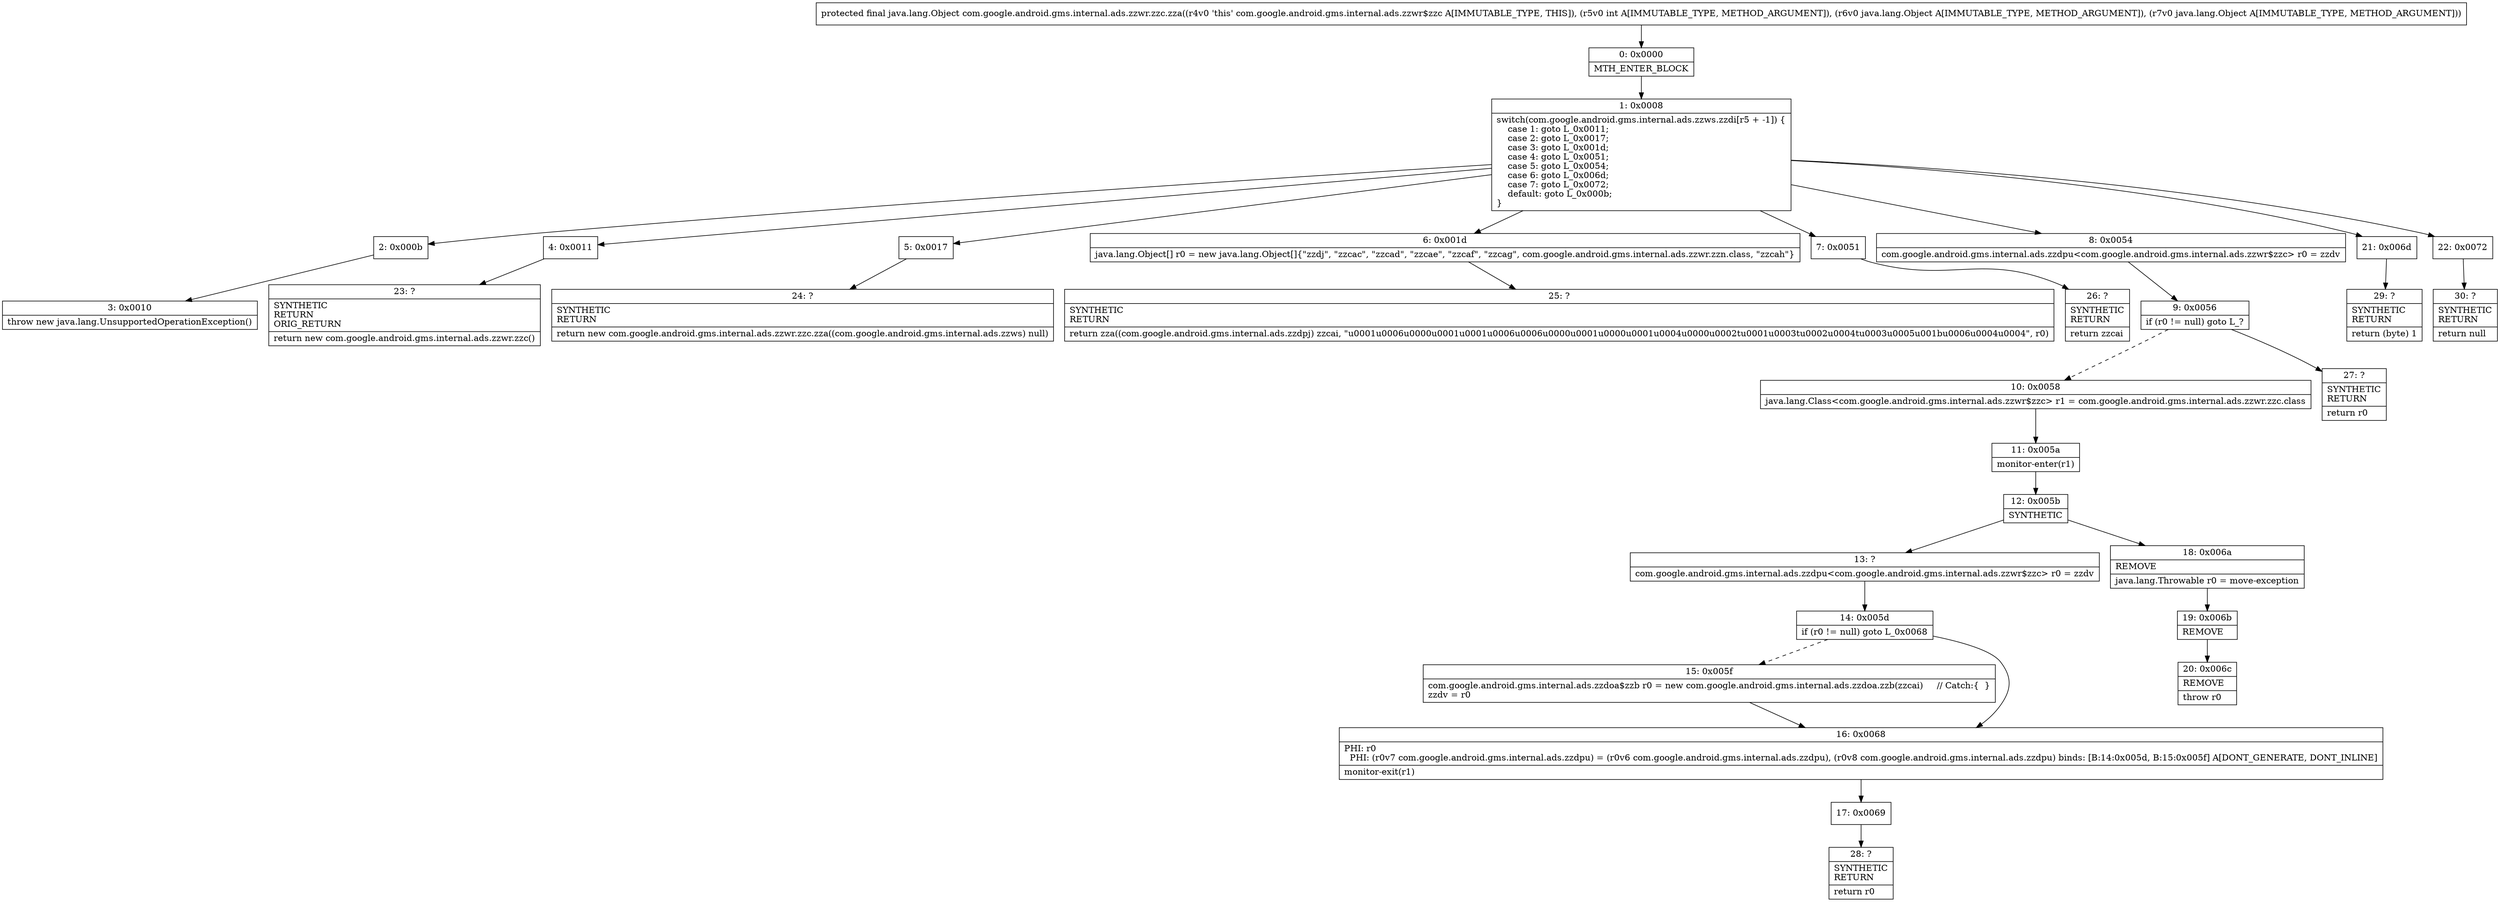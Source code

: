 digraph "CFG forcom.google.android.gms.internal.ads.zzwr.zzc.zza(ILjava\/lang\/Object;Ljava\/lang\/Object;)Ljava\/lang\/Object;" {
Node_0 [shape=record,label="{0\:\ 0x0000|MTH_ENTER_BLOCK\l}"];
Node_1 [shape=record,label="{1\:\ 0x0008|switch(com.google.android.gms.internal.ads.zzws.zzdi[r5 + \-1]) \{\l    case 1: goto L_0x0011;\l    case 2: goto L_0x0017;\l    case 3: goto L_0x001d;\l    case 4: goto L_0x0051;\l    case 5: goto L_0x0054;\l    case 6: goto L_0x006d;\l    case 7: goto L_0x0072;\l    default: goto L_0x000b;\l\}\l}"];
Node_2 [shape=record,label="{2\:\ 0x000b}"];
Node_3 [shape=record,label="{3\:\ 0x0010|throw new java.lang.UnsupportedOperationException()\l}"];
Node_4 [shape=record,label="{4\:\ 0x0011}"];
Node_5 [shape=record,label="{5\:\ 0x0017}"];
Node_6 [shape=record,label="{6\:\ 0x001d|java.lang.Object[] r0 = new java.lang.Object[]\{\"zzdj\", \"zzcac\", \"zzcad\", \"zzcae\", \"zzcaf\", \"zzcag\", com.google.android.gms.internal.ads.zzwr.zzn.class, \"zzcah\"\}\l}"];
Node_7 [shape=record,label="{7\:\ 0x0051}"];
Node_8 [shape=record,label="{8\:\ 0x0054|com.google.android.gms.internal.ads.zzdpu\<com.google.android.gms.internal.ads.zzwr$zzc\> r0 = zzdv\l}"];
Node_9 [shape=record,label="{9\:\ 0x0056|if (r0 != null) goto L_?\l}"];
Node_10 [shape=record,label="{10\:\ 0x0058|java.lang.Class\<com.google.android.gms.internal.ads.zzwr$zzc\> r1 = com.google.android.gms.internal.ads.zzwr.zzc.class\l}"];
Node_11 [shape=record,label="{11\:\ 0x005a|monitor\-enter(r1)\l}"];
Node_12 [shape=record,label="{12\:\ 0x005b|SYNTHETIC\l}"];
Node_13 [shape=record,label="{13\:\ ?|com.google.android.gms.internal.ads.zzdpu\<com.google.android.gms.internal.ads.zzwr$zzc\> r0 = zzdv\l}"];
Node_14 [shape=record,label="{14\:\ 0x005d|if (r0 != null) goto L_0x0068\l}"];
Node_15 [shape=record,label="{15\:\ 0x005f|com.google.android.gms.internal.ads.zzdoa$zzb r0 = new com.google.android.gms.internal.ads.zzdoa.zzb(zzcai)     \/\/ Catch:\{  \}\lzzdv = r0\l}"];
Node_16 [shape=record,label="{16\:\ 0x0068|PHI: r0 \l  PHI: (r0v7 com.google.android.gms.internal.ads.zzdpu) = (r0v6 com.google.android.gms.internal.ads.zzdpu), (r0v8 com.google.android.gms.internal.ads.zzdpu) binds: [B:14:0x005d, B:15:0x005f] A[DONT_GENERATE, DONT_INLINE]\l|monitor\-exit(r1)\l}"];
Node_17 [shape=record,label="{17\:\ 0x0069}"];
Node_18 [shape=record,label="{18\:\ 0x006a|REMOVE\l|java.lang.Throwable r0 = move\-exception\l}"];
Node_19 [shape=record,label="{19\:\ 0x006b|REMOVE\l}"];
Node_20 [shape=record,label="{20\:\ 0x006c|REMOVE\l|throw r0\l}"];
Node_21 [shape=record,label="{21\:\ 0x006d}"];
Node_22 [shape=record,label="{22\:\ 0x0072}"];
Node_23 [shape=record,label="{23\:\ ?|SYNTHETIC\lRETURN\lORIG_RETURN\l|return new com.google.android.gms.internal.ads.zzwr.zzc()\l}"];
Node_24 [shape=record,label="{24\:\ ?|SYNTHETIC\lRETURN\l|return new com.google.android.gms.internal.ads.zzwr.zzc.zza((com.google.android.gms.internal.ads.zzws) null)\l}"];
Node_25 [shape=record,label="{25\:\ ?|SYNTHETIC\lRETURN\l|return zza((com.google.android.gms.internal.ads.zzdpj) zzcai, \"u0001u0006u0000u0001u0001u0006u0006u0000u0001u0000u0001u0004u0000u0002tu0001u0003tu0002u0004tu0003u0005u001bu0006u0004u0004\", r0)\l}"];
Node_26 [shape=record,label="{26\:\ ?|SYNTHETIC\lRETURN\l|return zzcai\l}"];
Node_27 [shape=record,label="{27\:\ ?|SYNTHETIC\lRETURN\l|return r0\l}"];
Node_28 [shape=record,label="{28\:\ ?|SYNTHETIC\lRETURN\l|return r0\l}"];
Node_29 [shape=record,label="{29\:\ ?|SYNTHETIC\lRETURN\l|return (byte) 1\l}"];
Node_30 [shape=record,label="{30\:\ ?|SYNTHETIC\lRETURN\l|return null\l}"];
MethodNode[shape=record,label="{protected final java.lang.Object com.google.android.gms.internal.ads.zzwr.zzc.zza((r4v0 'this' com.google.android.gms.internal.ads.zzwr$zzc A[IMMUTABLE_TYPE, THIS]), (r5v0 int A[IMMUTABLE_TYPE, METHOD_ARGUMENT]), (r6v0 java.lang.Object A[IMMUTABLE_TYPE, METHOD_ARGUMENT]), (r7v0 java.lang.Object A[IMMUTABLE_TYPE, METHOD_ARGUMENT])) }"];
MethodNode -> Node_0;
Node_0 -> Node_1;
Node_1 -> Node_2;
Node_1 -> Node_4;
Node_1 -> Node_5;
Node_1 -> Node_6;
Node_1 -> Node_7;
Node_1 -> Node_8;
Node_1 -> Node_21;
Node_1 -> Node_22;
Node_2 -> Node_3;
Node_4 -> Node_23;
Node_5 -> Node_24;
Node_6 -> Node_25;
Node_7 -> Node_26;
Node_8 -> Node_9;
Node_9 -> Node_10[style=dashed];
Node_9 -> Node_27;
Node_10 -> Node_11;
Node_11 -> Node_12;
Node_12 -> Node_13;
Node_12 -> Node_18;
Node_13 -> Node_14;
Node_14 -> Node_15[style=dashed];
Node_14 -> Node_16;
Node_15 -> Node_16;
Node_16 -> Node_17;
Node_17 -> Node_28;
Node_18 -> Node_19;
Node_19 -> Node_20;
Node_21 -> Node_29;
Node_22 -> Node_30;
}

